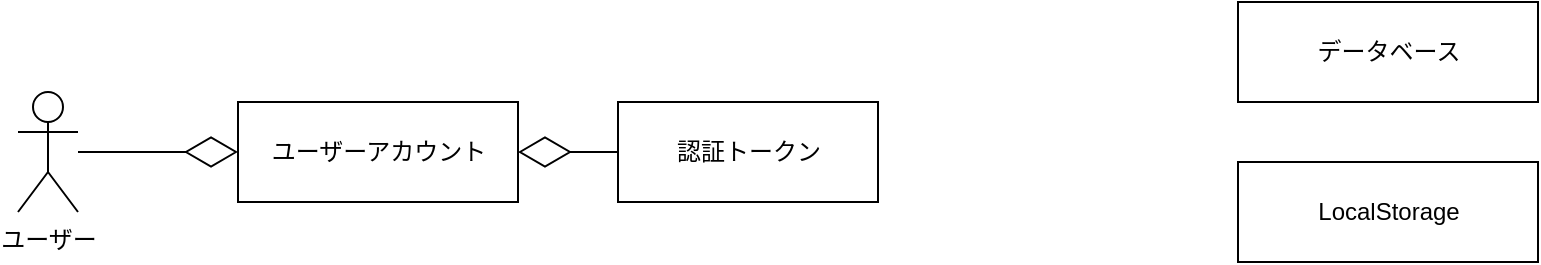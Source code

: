 <mxfile>
    <diagram id="S_BapDMfcEEWxNIzrydn" name="Page-1">
        <mxGraphModel dx="665" dy="309" grid="1" gridSize="10" guides="1" tooltips="1" connect="1" arrows="1" fold="1" page="1" pageScale="1" pageWidth="827" pageHeight="1169" math="0" shadow="0">
            <root>
                <mxCell id="0"/>
                <mxCell id="1" parent="0"/>
                <mxCell id="12" value="ユーザーアカウント" style="html=1;fontStyle=0" parent="1" vertex="1">
                    <mxGeometry x="260" y="90" width="140" height="50" as="geometry"/>
                </mxCell>
                <mxCell id="14" value="ユーザー" style="shape=umlActor;verticalLabelPosition=bottom;verticalAlign=top;html=1;" parent="1" vertex="1">
                    <mxGeometry x="150" y="85" width="30" height="60" as="geometry"/>
                </mxCell>
                <mxCell id="20" value="" style="endArrow=diamondThin;endFill=0;endSize=24;html=1;" parent="1" source="14" target="12" edge="1">
                    <mxGeometry width="160" relative="1" as="geometry">
                        <mxPoint x="215" y="180" as="sourcePoint"/>
                        <mxPoint x="215" y="100" as="targetPoint"/>
                    </mxGeometry>
                </mxCell>
                <mxCell id="39" value="" style="endArrow=diamondThin;endFill=0;endSize=24;html=1;entryX=1;entryY=0.5;entryDx=0;entryDy=0;" parent="1" source="40" target="12" edge="1">
                    <mxGeometry width="160" relative="1" as="geometry">
                        <mxPoint x="340" y="75" as="sourcePoint"/>
                        <mxPoint x="290" y="85" as="targetPoint"/>
                    </mxGeometry>
                </mxCell>
                <mxCell id="40" value="認証トークン" style="html=1;fontStyle=0" parent="1" vertex="1">
                    <mxGeometry x="450" y="90" width="130" height="50" as="geometry"/>
                </mxCell>
                <mxCell id="47" value="データベース" style="html=1;fontStyle=0" parent="1" vertex="1">
                    <mxGeometry x="760" y="40" width="150" height="50" as="geometry"/>
                </mxCell>
                <mxCell id="48" value="LocalStorage" style="html=1;fontStyle=0" parent="1" vertex="1">
                    <mxGeometry x="760" y="120" width="150" height="50" as="geometry"/>
                </mxCell>
            </root>
        </mxGraphModel>
    </diagram>
</mxfile>